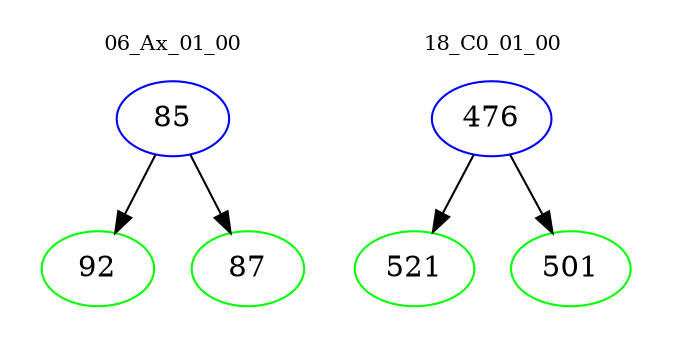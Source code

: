 digraph{
subgraph cluster_0 {
color = white
label = "06_Ax_01_00";
fontsize=10;
T0_85 [label="85", color="blue"]
T0_85 -> T0_92 [color="black"]
T0_92 [label="92", color="green"]
T0_85 -> T0_87 [color="black"]
T0_87 [label="87", color="green"]
}
subgraph cluster_1 {
color = white
label = "18_C0_01_00";
fontsize=10;
T1_476 [label="476", color="blue"]
T1_476 -> T1_521 [color="black"]
T1_521 [label="521", color="green"]
T1_476 -> T1_501 [color="black"]
T1_501 [label="501", color="green"]
}
}
